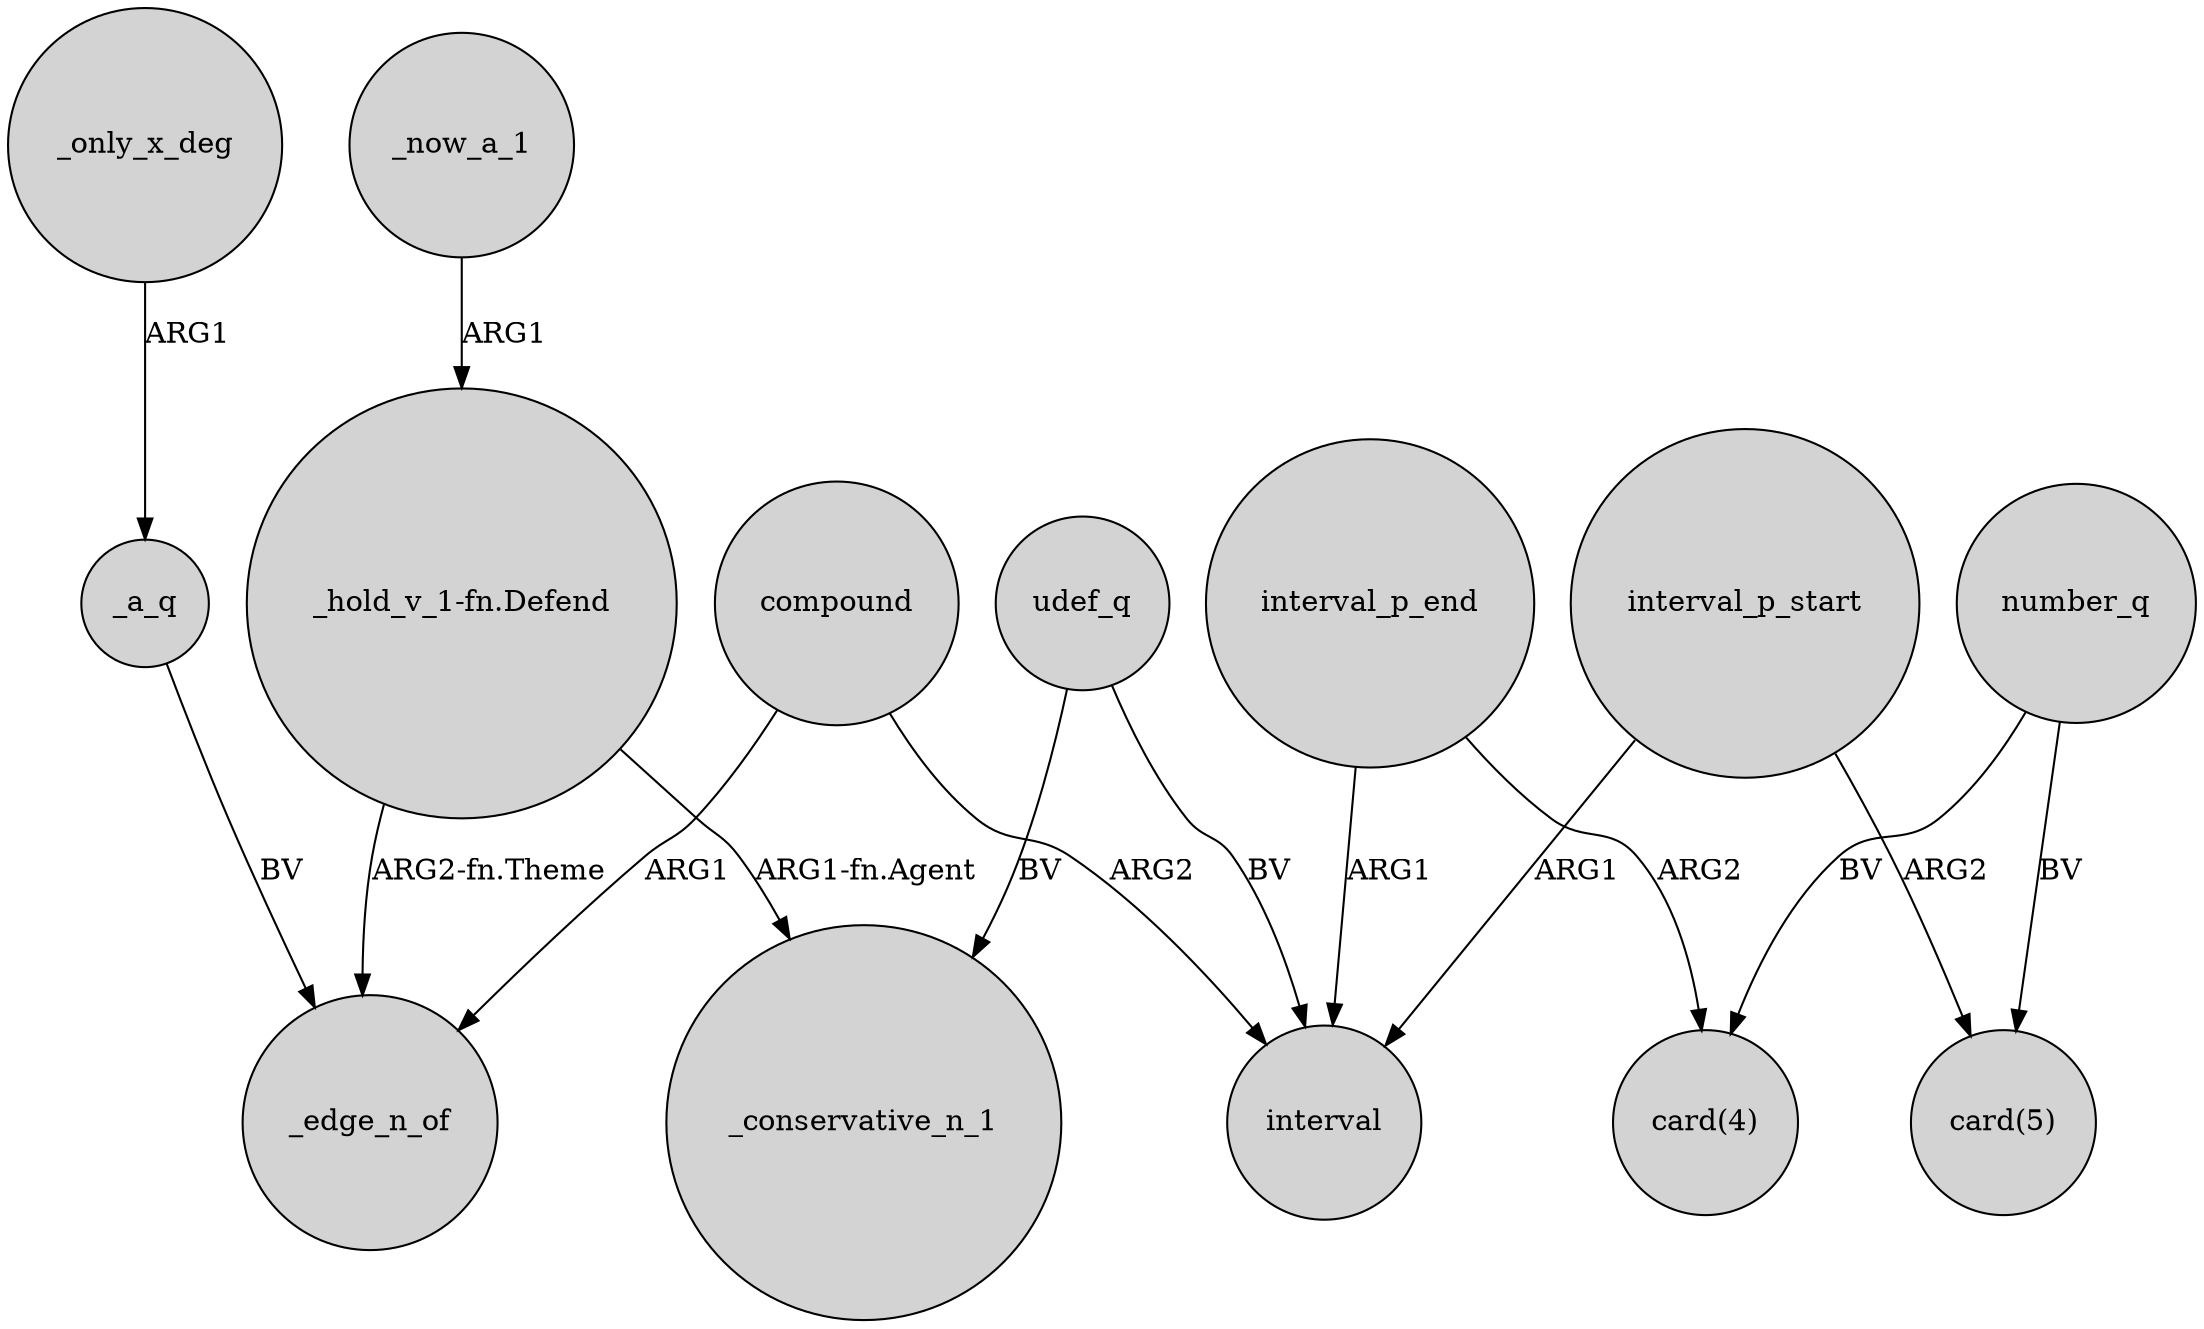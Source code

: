 digraph {
	node [shape=circle style=filled]
	compound -> _edge_n_of [label=ARG1]
	interval_p_end -> interval [label=ARG1]
	number_q -> "card(4)" [label=BV]
	interval_p_start -> interval [label=ARG1]
	interval_p_end -> "card(4)" [label=ARG2]
	compound -> interval [label=ARG2]
	"_hold_v_1-fn.Defend" -> _conservative_n_1 [label="ARG1-fn.Agent"]
	_now_a_1 -> "_hold_v_1-fn.Defend" [label=ARG1]
	interval_p_start -> "card(5)" [label=ARG2]
	udef_q -> _conservative_n_1 [label=BV]
	_only_x_deg -> _a_q [label=ARG1]
	udef_q -> interval [label=BV]
	_a_q -> _edge_n_of [label=BV]
	number_q -> "card(5)" [label=BV]
	"_hold_v_1-fn.Defend" -> _edge_n_of [label="ARG2-fn.Theme"]
}

